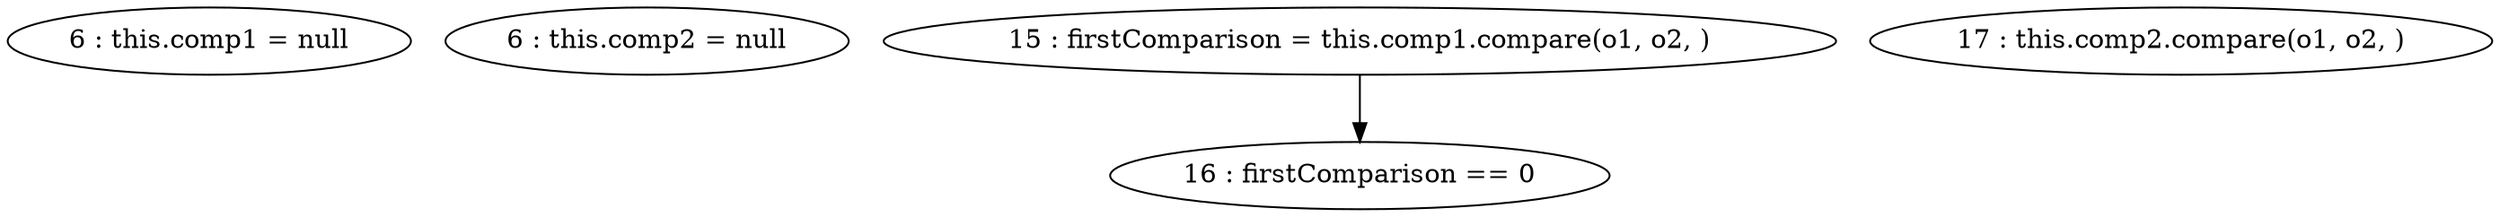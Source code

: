 digraph G {
"6 : this.comp1 = null"
"6 : this.comp2 = null"
"15 : firstComparison = this.comp1.compare(o1, o2, )"
"15 : firstComparison = this.comp1.compare(o1, o2, )" -> "16 : firstComparison == 0"
"16 : firstComparison == 0"
"17 : this.comp2.compare(o1, o2, )"
}
